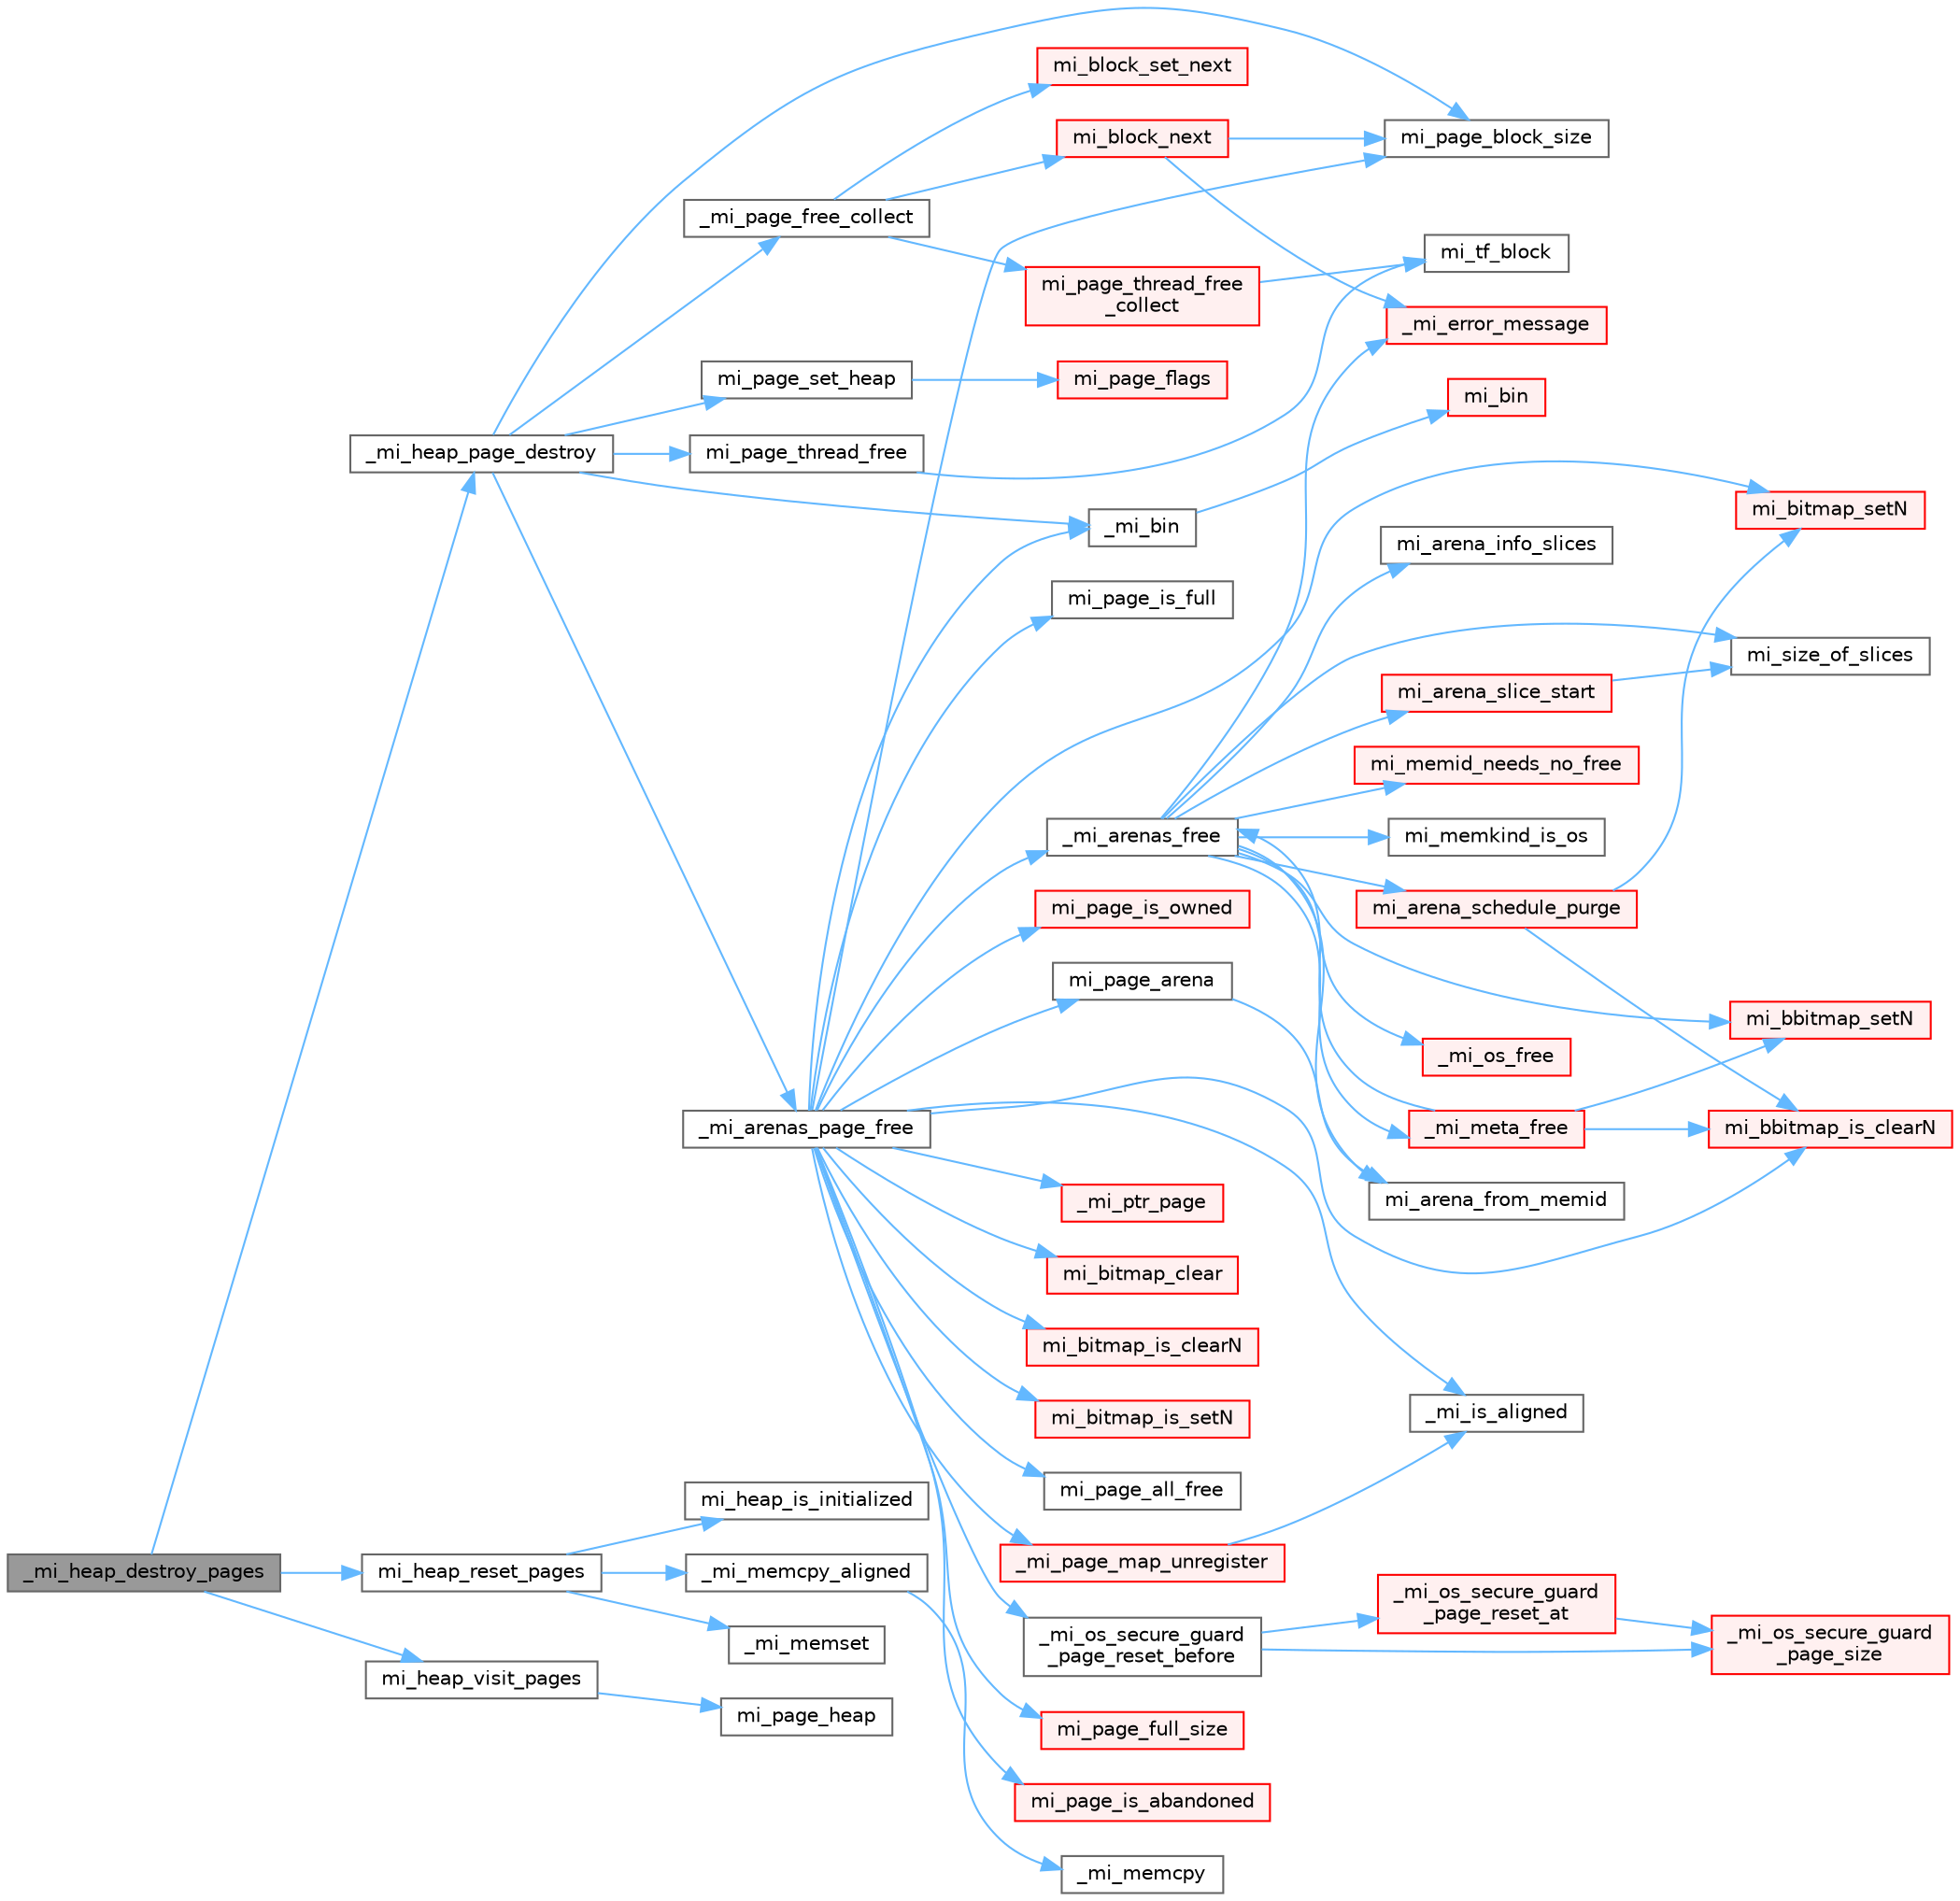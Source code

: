 digraph "_mi_heap_destroy_pages"
{
 // LATEX_PDF_SIZE
  bgcolor="transparent";
  edge [fontname=Helvetica,fontsize=10,labelfontname=Helvetica,labelfontsize=10];
  node [fontname=Helvetica,fontsize=10,shape=box,height=0.2,width=0.4];
  rankdir="LR";
  Node1 [id="Node000001",label="_mi_heap_destroy_pages",height=0.2,width=0.4,color="gray40", fillcolor="grey60", style="filled", fontcolor="black",tooltip=" "];
  Node1 -> Node2 [id="edge1_Node000001_Node000002",color="steelblue1",style="solid",tooltip=" "];
  Node2 [id="Node000002",label="_mi_heap_page_destroy",height=0.2,width=0.4,color="grey40", fillcolor="white", style="filled",URL="$heap_8c.html#af64b8d8015291685b834fd97dd0762ba",tooltip=" "];
  Node2 -> Node3 [id="edge2_Node000002_Node000003",color="steelblue1",style="solid",tooltip=" "];
  Node3 [id="Node000003",label="_mi_arenas_page_free",height=0.2,width=0.4,color="grey40", fillcolor="white", style="filled",URL="$arena_8c.html#a5c704481ee56f6588f680987f4359d45",tooltip=" "];
  Node3 -> Node4 [id="edge3_Node000003_Node000004",color="steelblue1",style="solid",tooltip=" "];
  Node4 [id="Node000004",label="_mi_arenas_free",height=0.2,width=0.4,color="grey40", fillcolor="white", style="filled",URL="$arena_8c.html#af53fcdaf8975de25beee4cd536d92c30",tooltip=" "];
  Node4 -> Node5 [id="edge4_Node000004_Node000005",color="steelblue1",style="solid",tooltip=" "];
  Node5 [id="Node000005",label="_mi_error_message",height=0.2,width=0.4,color="red", fillcolor="#FFF0F0", style="filled",URL="$options_8c.html#a2bebc073bcaac71658e57bb260c2e426",tooltip=" "];
  Node4 -> Node42 [id="edge5_Node000004_Node000042",color="steelblue1",style="solid",tooltip=" "];
  Node42 [id="Node000042",label="_mi_meta_free",height=0.2,width=0.4,color="red", fillcolor="#FFF0F0", style="filled",URL="$arena-meta_8c.html#ab82e802fb1812b8ac1cce8b62b34cbe7",tooltip=" "];
  Node42 -> Node4 [id="edge6_Node000042_Node000004",color="steelblue1",style="solid",tooltip=" "];
  Node42 -> Node47 [id="edge7_Node000042_Node000047",color="steelblue1",style="solid",tooltip=" "];
  Node47 [id="Node000047",label="mi_bbitmap_is_clearN",height=0.2,width=0.4,color="red", fillcolor="#FFF0F0", style="filled",URL="$bitmap_8h.html#a5424318442a5d1f904eab0d157bc777e",tooltip=" "];
  Node42 -> Node62 [id="edge8_Node000042_Node000062",color="steelblue1",style="solid",tooltip=" "];
  Node62 [id="Node000062",label="mi_bbitmap_setN",height=0.2,width=0.4,color="red", fillcolor="#FFF0F0", style="filled",URL="$bitmap_8c.html#ad8105936ebee14e0c6cadb2e8c37b024",tooltip=" "];
  Node4 -> Node87 [id="edge9_Node000004_Node000087",color="steelblue1",style="solid",tooltip=" "];
  Node87 [id="Node000087",label="_mi_os_free",height=0.2,width=0.4,color="red", fillcolor="#FFF0F0", style="filled",URL="$os_8c.html#aef12a26764ff4aae64a1df9116452428",tooltip=" "];
  Node4 -> Node96 [id="edge10_Node000004_Node000096",color="steelblue1",style="solid",tooltip=" "];
  Node96 [id="Node000096",label="mi_arena_from_memid",height=0.2,width=0.4,color="grey40", fillcolor="white", style="filled",URL="$arena_8c.html#aaeefb8c6dfbc85b1597643b9876a9397",tooltip=" "];
  Node4 -> Node97 [id="edge11_Node000004_Node000097",color="steelblue1",style="solid",tooltip=" "];
  Node97 [id="Node000097",label="mi_arena_info_slices",height=0.2,width=0.4,color="grey40", fillcolor="white", style="filled",URL="$arena_8c.html#ad2a1e3eef51adb19c1bc74b28900a6e6",tooltip=" "];
  Node4 -> Node98 [id="edge12_Node000004_Node000098",color="steelblue1",style="solid",tooltip=" "];
  Node98 [id="Node000098",label="mi_arena_schedule_purge",height=0.2,width=0.4,color="red", fillcolor="#FFF0F0", style="filled",URL="$arena_8c.html#a8dc5c7dba33006692899ce1b367737a4",tooltip=" "];
  Node98 -> Node47 [id="edge13_Node000098_Node000047",color="steelblue1",style="solid",tooltip=" "];
  Node98 -> Node123 [id="edge14_Node000098_Node000123",color="steelblue1",style="solid",tooltip=" "];
  Node123 [id="Node000123",label="mi_bitmap_setN",height=0.2,width=0.4,color="red", fillcolor="#FFF0F0", style="filled",URL="$bitmap_8c.html#a8b50ea67e216213718b39a8bdc71c089",tooltip=" "];
  Node4 -> Node115 [id="edge15_Node000004_Node000115",color="steelblue1",style="solid",tooltip=" "];
  Node115 [id="Node000115",label="mi_arena_slice_start",height=0.2,width=0.4,color="red", fillcolor="#FFF0F0", style="filled",URL="$arena_8c.html#a0a2d2bb37e419baf7d346107e77c6e05",tooltip=" "];
  Node115 -> Node117 [id="edge16_Node000115_Node000117",color="steelblue1",style="solid",tooltip=" "];
  Node117 [id="Node000117",label="mi_size_of_slices",height=0.2,width=0.4,color="grey40", fillcolor="white", style="filled",URL="$_e_a_s_t_l_2packages_2mimalloc_2include_2mimalloc_2internal_8h.html#ae8e31ea92ee1ee2f1a93ea87d0184436",tooltip=" "];
  Node4 -> Node62 [id="edge17_Node000004_Node000062",color="steelblue1",style="solid",tooltip=" "];
  Node4 -> Node126 [id="edge18_Node000004_Node000126",color="steelblue1",style="solid",tooltip=" "];
  Node126 [id="Node000126",label="mi_memid_needs_no_free",height=0.2,width=0.4,color="red", fillcolor="#FFF0F0", style="filled",URL="$types_8h.html#a15f0edf992702ab13e8ec2bd51df4c31",tooltip=" "];
  Node4 -> Node91 [id="edge19_Node000004_Node000091",color="steelblue1",style="solid",tooltip=" "];
  Node91 [id="Node000091",label="mi_memkind_is_os",height=0.2,width=0.4,color="grey40", fillcolor="white", style="filled",URL="$types_8h.html#a7b53315c793e6a0934fb369cfb0dc388",tooltip=" "];
  Node4 -> Node117 [id="edge20_Node000004_Node000117",color="steelblue1",style="solid",tooltip=" "];
  Node3 -> Node128 [id="edge21_Node000003_Node000128",color="steelblue1",style="solid",tooltip=" "];
  Node128 [id="Node000128",label="_mi_bin",height=0.2,width=0.4,color="grey40", fillcolor="white", style="filled",URL="$page-queue_8c.html#a0d92abe27db4a21968468b2fe73473d6",tooltip=" "];
  Node128 -> Node129 [id="edge22_Node000128_Node000129",color="steelblue1",style="solid",tooltip=" "];
  Node129 [id="Node000129",label="mi_bin",height=0.2,width=0.4,color="red", fillcolor="#FFF0F0", style="filled",URL="$page-queue_8c.html#accb1e44eb166c3b6fa8f5567d0acf085",tooltip=" "];
  Node3 -> Node83 [id="edge23_Node000003_Node000083",color="steelblue1",style="solid",tooltip=" "];
  Node83 [id="Node000083",label="_mi_is_aligned",height=0.2,width=0.4,color="grey40", fillcolor="white", style="filled",URL="$_e_a_s_t_l_2packages_2mimalloc_2include_2mimalloc_2internal_8h.html#ad446ae4d82cbdbd78dfbe46fa2330555",tooltip=" "];
  Node3 -> Node134 [id="edge24_Node000003_Node000134",color="steelblue1",style="solid",tooltip=" "];
  Node134 [id="Node000134",label="_mi_os_secure_guard\l_page_reset_before",height=0.2,width=0.4,color="grey40", fillcolor="white", style="filled",URL="$os_8c.html#a38495bcffe21853c689afaf71f868e57",tooltip=" "];
  Node134 -> Node135 [id="edge25_Node000134_Node000135",color="steelblue1",style="solid",tooltip=" "];
  Node135 [id="Node000135",label="_mi_os_secure_guard\l_page_reset_at",height=0.2,width=0.4,color="red", fillcolor="#FFF0F0", style="filled",URL="$os_8c.html#a8523f19c27b397670402ec9135e14926",tooltip=" "];
  Node135 -> Node84 [id="edge26_Node000135_Node000084",color="steelblue1",style="solid",tooltip=" "];
  Node84 [id="Node000084",label="_mi_os_secure_guard\l_page_size",height=0.2,width=0.4,color="red", fillcolor="#FFF0F0", style="filled",URL="$os_8c.html#a2daf38bcf9e1a42db5038d237354fbe2",tooltip=" "];
  Node134 -> Node84 [id="edge27_Node000134_Node000084",color="steelblue1",style="solid",tooltip=" "];
  Node3 -> Node141 [id="edge28_Node000003_Node000141",color="steelblue1",style="solid",tooltip=" "];
  Node141 [id="Node000141",label="_mi_page_map_unregister",height=0.2,width=0.4,color="red", fillcolor="#FFF0F0", style="filled",URL="$page-map_8c.html#acaa462c1ea83f87793a85ca0046e6338",tooltip=" "];
  Node141 -> Node83 [id="edge29_Node000141_Node000083",color="steelblue1",style="solid",tooltip=" "];
  Node3 -> Node179 [id="edge30_Node000003_Node000179",color="steelblue1",style="solid",tooltip=" "];
  Node179 [id="Node000179",label="_mi_ptr_page",height=0.2,width=0.4,color="red", fillcolor="#FFF0F0", style="filled",URL="$_e_a_s_t_l_2packages_2mimalloc_2include_2mimalloc_2internal_8h.html#acd84a462a2045538d19ecc56e6cc29f6",tooltip=" "];
  Node3 -> Node47 [id="edge31_Node000003_Node000047",color="steelblue1",style="solid",tooltip=" "];
  Node3 -> Node184 [id="edge32_Node000003_Node000184",color="steelblue1",style="solid",tooltip=" "];
  Node184 [id="Node000184",label="mi_bitmap_clear",height=0.2,width=0.4,color="red", fillcolor="#FFF0F0", style="filled",URL="$bitmap_8c.html#a8307caae564be5c0c96d17562ce1291b",tooltip=" "];
  Node3 -> Node185 [id="edge33_Node000003_Node000185",color="steelblue1",style="solid",tooltip=" "];
  Node185 [id="Node000185",label="mi_bitmap_is_clearN",height=0.2,width=0.4,color="red", fillcolor="#FFF0F0", style="filled",URL="$bitmap_8h.html#af936c34984e522b68823945d71373534",tooltip=" "];
  Node3 -> Node188 [id="edge34_Node000003_Node000188",color="steelblue1",style="solid",tooltip=" "];
  Node188 [id="Node000188",label="mi_bitmap_is_setN",height=0.2,width=0.4,color="red", fillcolor="#FFF0F0", style="filled",URL="$bitmap_8h.html#a1198ba479412d3f0fa55b87e40397dfa",tooltip=" "];
  Node3 -> Node123 [id="edge35_Node000003_Node000123",color="steelblue1",style="solid",tooltip=" "];
  Node3 -> Node189 [id="edge36_Node000003_Node000189",color="steelblue1",style="solid",tooltip=" "];
  Node189 [id="Node000189",label="mi_page_all_free",height=0.2,width=0.4,color="grey40", fillcolor="white", style="filled",URL="$_e_a_s_t_l_2packages_2mimalloc_2include_2mimalloc_2internal_8h.html#adfd6d23350810ca36986ffbc5459c93d",tooltip=" "];
  Node3 -> Node190 [id="edge37_Node000003_Node000190",color="steelblue1",style="solid",tooltip=" "];
  Node190 [id="Node000190",label="mi_page_arena",height=0.2,width=0.4,color="grey40", fillcolor="white", style="filled",URL="$arena_8c.html#a18190a2dcb35d47a19eb0cd06e7bf754",tooltip=" "];
  Node190 -> Node96 [id="edge38_Node000190_Node000096",color="steelblue1",style="solid",tooltip=" "];
  Node3 -> Node146 [id="edge39_Node000003_Node000146",color="steelblue1",style="solid",tooltip=" "];
  Node146 [id="Node000146",label="mi_page_block_size",height=0.2,width=0.4,color="grey40", fillcolor="white", style="filled",URL="$_e_a_s_t_l_2packages_2mimalloc_2include_2mimalloc_2internal_8h.html#a6134893990c1f09da2b40092ceecc780",tooltip=" "];
  Node3 -> Node191 [id="edge40_Node000003_Node000191",color="steelblue1",style="solid",tooltip=" "];
  Node191 [id="Node000191",label="mi_page_full_size",height=0.2,width=0.4,color="red", fillcolor="#FFF0F0", style="filled",URL="$arena_8c.html#a437113c20f8c9e520accac78b5104397",tooltip=" "];
  Node3 -> Node193 [id="edge41_Node000003_Node000193",color="steelblue1",style="solid",tooltip=" "];
  Node193 [id="Node000193",label="mi_page_is_abandoned",height=0.2,width=0.4,color="red", fillcolor="#FFF0F0", style="filled",URL="$_e_a_s_t_l_2packages_2mimalloc_2include_2mimalloc_2internal_8h.html#aa75f964d916bd58a37861b88491c51fb",tooltip=" "];
  Node3 -> Node196 [id="edge42_Node000003_Node000196",color="steelblue1",style="solid",tooltip=" "];
  Node196 [id="Node000196",label="mi_page_is_full",height=0.2,width=0.4,color="grey40", fillcolor="white", style="filled",URL="$_e_a_s_t_l_2packages_2mimalloc_2include_2mimalloc_2internal_8h.html#a36f23c498e9d9d6eede31eb1738754ec",tooltip=" "];
  Node3 -> Node197 [id="edge43_Node000003_Node000197",color="steelblue1",style="solid",tooltip=" "];
  Node197 [id="Node000197",label="mi_page_is_owned",height=0.2,width=0.4,color="red", fillcolor="#FFF0F0", style="filled",URL="$_e_a_s_t_l_2packages_2mimalloc_2include_2mimalloc_2internal_8h.html#af56ec67c6f794de0f36d59a6390ab4c7",tooltip=" "];
  Node2 -> Node128 [id="edge44_Node000002_Node000128",color="steelblue1",style="solid",tooltip=" "];
  Node2 -> Node199 [id="edge45_Node000002_Node000199",color="steelblue1",style="solid",tooltip=" "];
  Node199 [id="Node000199",label="_mi_page_free_collect",height=0.2,width=0.4,color="grey40", fillcolor="white", style="filled",URL="$page_8c.html#ae2b78e1e45e4ac3db8102e9d333d2972",tooltip=" "];
  Node199 -> Node200 [id="edge46_Node000199_Node000200",color="steelblue1",style="solid",tooltip=" "];
  Node200 [id="Node000200",label="mi_block_next",height=0.2,width=0.4,color="red", fillcolor="#FFF0F0", style="filled",URL="$_e_a_s_t_l_2packages_2mimalloc_2include_2mimalloc_2internal_8h.html#aaa5daf3a8b3db89666b6861cbb1e2f96",tooltip=" "];
  Node200 -> Node5 [id="edge47_Node000200_Node000005",color="steelblue1",style="solid",tooltip=" "];
  Node200 -> Node146 [id="edge48_Node000200_Node000146",color="steelblue1",style="solid",tooltip=" "];
  Node199 -> Node206 [id="edge49_Node000199_Node000206",color="steelblue1",style="solid",tooltip=" "];
  Node206 [id="Node000206",label="mi_block_set_next",height=0.2,width=0.4,color="red", fillcolor="#FFF0F0", style="filled",URL="$_e_a_s_t_l_2packages_2mimalloc_2include_2mimalloc_2internal_8h.html#ac7b440a922454c163ed1139aac9b946d",tooltip=" "];
  Node199 -> Node210 [id="edge50_Node000199_Node000210",color="steelblue1",style="solid",tooltip=" "];
  Node210 [id="Node000210",label="mi_page_thread_free\l_collect",height=0.2,width=0.4,color="red", fillcolor="#FFF0F0", style="filled",URL="$page_8c.html#a295cb69a2c761ab5f15f2defe7fb31fe",tooltip=" "];
  Node210 -> Node212 [id="edge51_Node000210_Node000212",color="steelblue1",style="solid",tooltip=" "];
  Node212 [id="Node000212",label="mi_tf_block",height=0.2,width=0.4,color="grey40", fillcolor="white", style="filled",URL="$_e_a_s_t_l_2packages_2mimalloc_2include_2mimalloc_2internal_8h.html#a68f9b45db9fe19930366d0e473bdf791",tooltip=" "];
  Node2 -> Node146 [id="edge52_Node000002_Node000146",color="steelblue1",style="solid",tooltip=" "];
  Node2 -> Node214 [id="edge53_Node000002_Node000214",color="steelblue1",style="solid",tooltip=" "];
  Node214 [id="Node000214",label="mi_page_set_heap",height=0.2,width=0.4,color="grey40", fillcolor="white", style="filled",URL="$_e_a_s_t_l_2packages_2mimalloc_2include_2mimalloc_2internal_8h.html#a4f0664d2a3d9c81776a0f90311aef474",tooltip=" "];
  Node214 -> Node215 [id="edge54_Node000214_Node000215",color="steelblue1",style="solid",tooltip=" "];
  Node215 [id="Node000215",label="mi_page_flags",height=0.2,width=0.4,color="red", fillcolor="#FFF0F0", style="filled",URL="$_e_a_s_t_l_2packages_2mimalloc_2include_2mimalloc_2internal_8h.html#a3d26e50ecf7ae2045d2a6dc69c3c30c8",tooltip=" "];
  Node2 -> Node216 [id="edge55_Node000002_Node000216",color="steelblue1",style="solid",tooltip=" "];
  Node216 [id="Node000216",label="mi_page_thread_free",height=0.2,width=0.4,color="grey40", fillcolor="white", style="filled",URL="$_e_a_s_t_l_2packages_2mimalloc_2include_2mimalloc_2internal_8h.html#aa8e0e6183cf707bee8707e2f5f5e5c3e",tooltip=" "];
  Node216 -> Node212 [id="edge56_Node000216_Node000212",color="steelblue1",style="solid",tooltip=" "];
  Node1 -> Node217 [id="edge57_Node000001_Node000217",color="steelblue1",style="solid",tooltip=" "];
  Node217 [id="Node000217",label="mi_heap_reset_pages",height=0.2,width=0.4,color="grey40", fillcolor="white", style="filled",URL="$heap_8c.html#aa04066f105381dc4ec279cbb0fa6e890",tooltip=" "];
  Node217 -> Node218 [id="edge58_Node000217_Node000218",color="steelblue1",style="solid",tooltip=" "];
  Node218 [id="Node000218",label="_mi_memcpy_aligned",height=0.2,width=0.4,color="grey40", fillcolor="white", style="filled",URL="$_e_a_s_t_l_2packages_2mimalloc_2include_2mimalloc_2internal_8h.html#a4dbcd4c6bee50fa4a3fb4b5e2a8d1438",tooltip=" "];
  Node218 -> Node219 [id="edge59_Node000218_Node000219",color="steelblue1",style="solid",tooltip=" "];
  Node219 [id="Node000219",label="_mi_memcpy",height=0.2,width=0.4,color="grey40", fillcolor="white", style="filled",URL="$_e_a_s_t_l_2packages_2mimalloc_2include_2mimalloc_2internal_8h.html#aced8405f24c39af46117066bb1633924",tooltip=" "];
  Node217 -> Node46 [id="edge60_Node000217_Node000046",color="steelblue1",style="solid",tooltip=" "];
  Node46 [id="Node000046",label="_mi_memset",height=0.2,width=0.4,color="grey40", fillcolor="white", style="filled",URL="$_e_a_s_t_l_2packages_2mimalloc_2include_2mimalloc_2internal_8h.html#ae042f084f894809035813d45e3c43561",tooltip=" "];
  Node217 -> Node220 [id="edge61_Node000217_Node000220",color="steelblue1",style="solid",tooltip=" "];
  Node220 [id="Node000220",label="mi_heap_is_initialized",height=0.2,width=0.4,color="grey40", fillcolor="white", style="filled",URL="$_e_a_s_t_l_2packages_2mimalloc_2include_2mimalloc_2internal_8h.html#a320c7d8a15c57974d3b105558a2a55e6",tooltip=" "];
  Node1 -> Node221 [id="edge62_Node000001_Node000221",color="steelblue1",style="solid",tooltip=" "];
  Node221 [id="Node000221",label="mi_heap_visit_pages",height=0.2,width=0.4,color="grey40", fillcolor="white", style="filled",URL="$heap_8c.html#aaf0ac2b53e4e2e6abcbbcd10faf21b11",tooltip=" "];
  Node221 -> Node222 [id="edge63_Node000221_Node000222",color="steelblue1",style="solid",tooltip=" "];
  Node222 [id="Node000222",label="mi_page_heap",height=0.2,width=0.4,color="grey40", fillcolor="white", style="filled",URL="$_e_a_s_t_l_2packages_2mimalloc_2include_2mimalloc_2internal_8h.html#a35ba87308ac94f73791017e50d3ab4c7",tooltip=" "];
}
